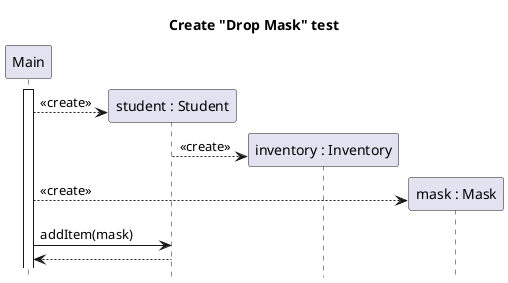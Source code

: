 @startuml student-drop-mask-create

title Create "Drop Mask" test 
hide footbox

participant "Main" as main
participant "student : Student" as stu
participant "inventory : Inventory" as inv
participant "mask : Mask" as mask

main++
create stu
main --> stu  : <<create>>
create inv
stu --> inv : <<create>>
create mask
main --> mask : <<create>>
main -> stu : addItem(mask)
return


@enduml
